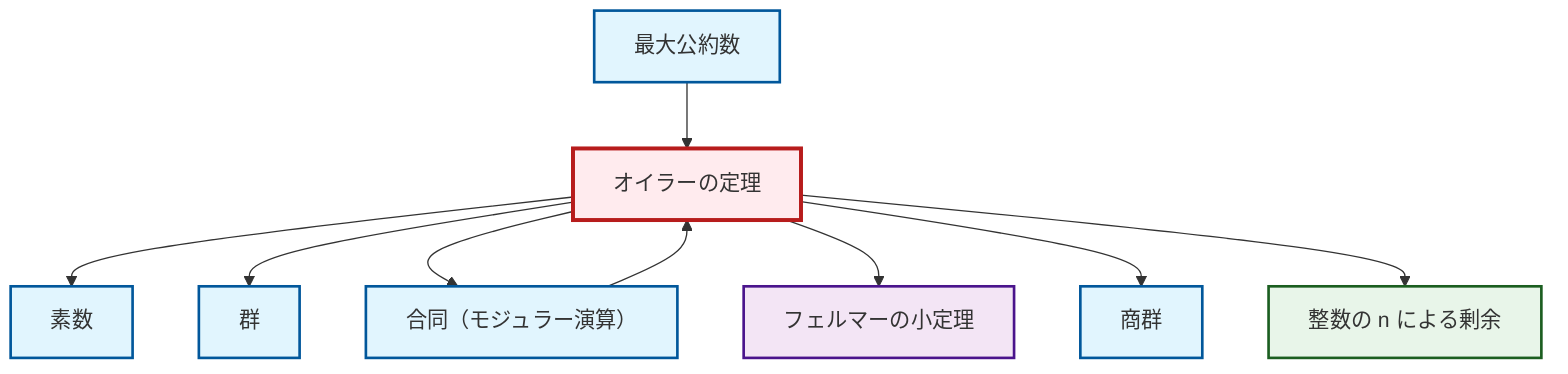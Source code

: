 graph TD
    classDef definition fill:#e1f5fe,stroke:#01579b,stroke-width:2px
    classDef theorem fill:#f3e5f5,stroke:#4a148c,stroke-width:2px
    classDef axiom fill:#fff3e0,stroke:#e65100,stroke-width:2px
    classDef example fill:#e8f5e9,stroke:#1b5e20,stroke-width:2px
    classDef current fill:#ffebee,stroke:#b71c1c,stroke-width:3px
    thm-euler["オイラーの定理"]:::theorem
    def-prime["素数"]:::definition
    def-group["群"]:::definition
    def-quotient-group["商群"]:::definition
    def-gcd["最大公約数"]:::definition
    ex-quotient-integers-mod-n["整数の n による剰余"]:::example
    thm-fermat-little["フェルマーの小定理"]:::theorem
    def-congruence["合同（モジュラー演算）"]:::definition
    thm-euler --> def-prime
    thm-euler --> def-group
    thm-euler --> def-congruence
    thm-euler --> thm-fermat-little
    def-gcd --> thm-euler
    thm-euler --> def-quotient-group
    def-congruence --> thm-euler
    thm-euler --> ex-quotient-integers-mod-n
    class thm-euler current